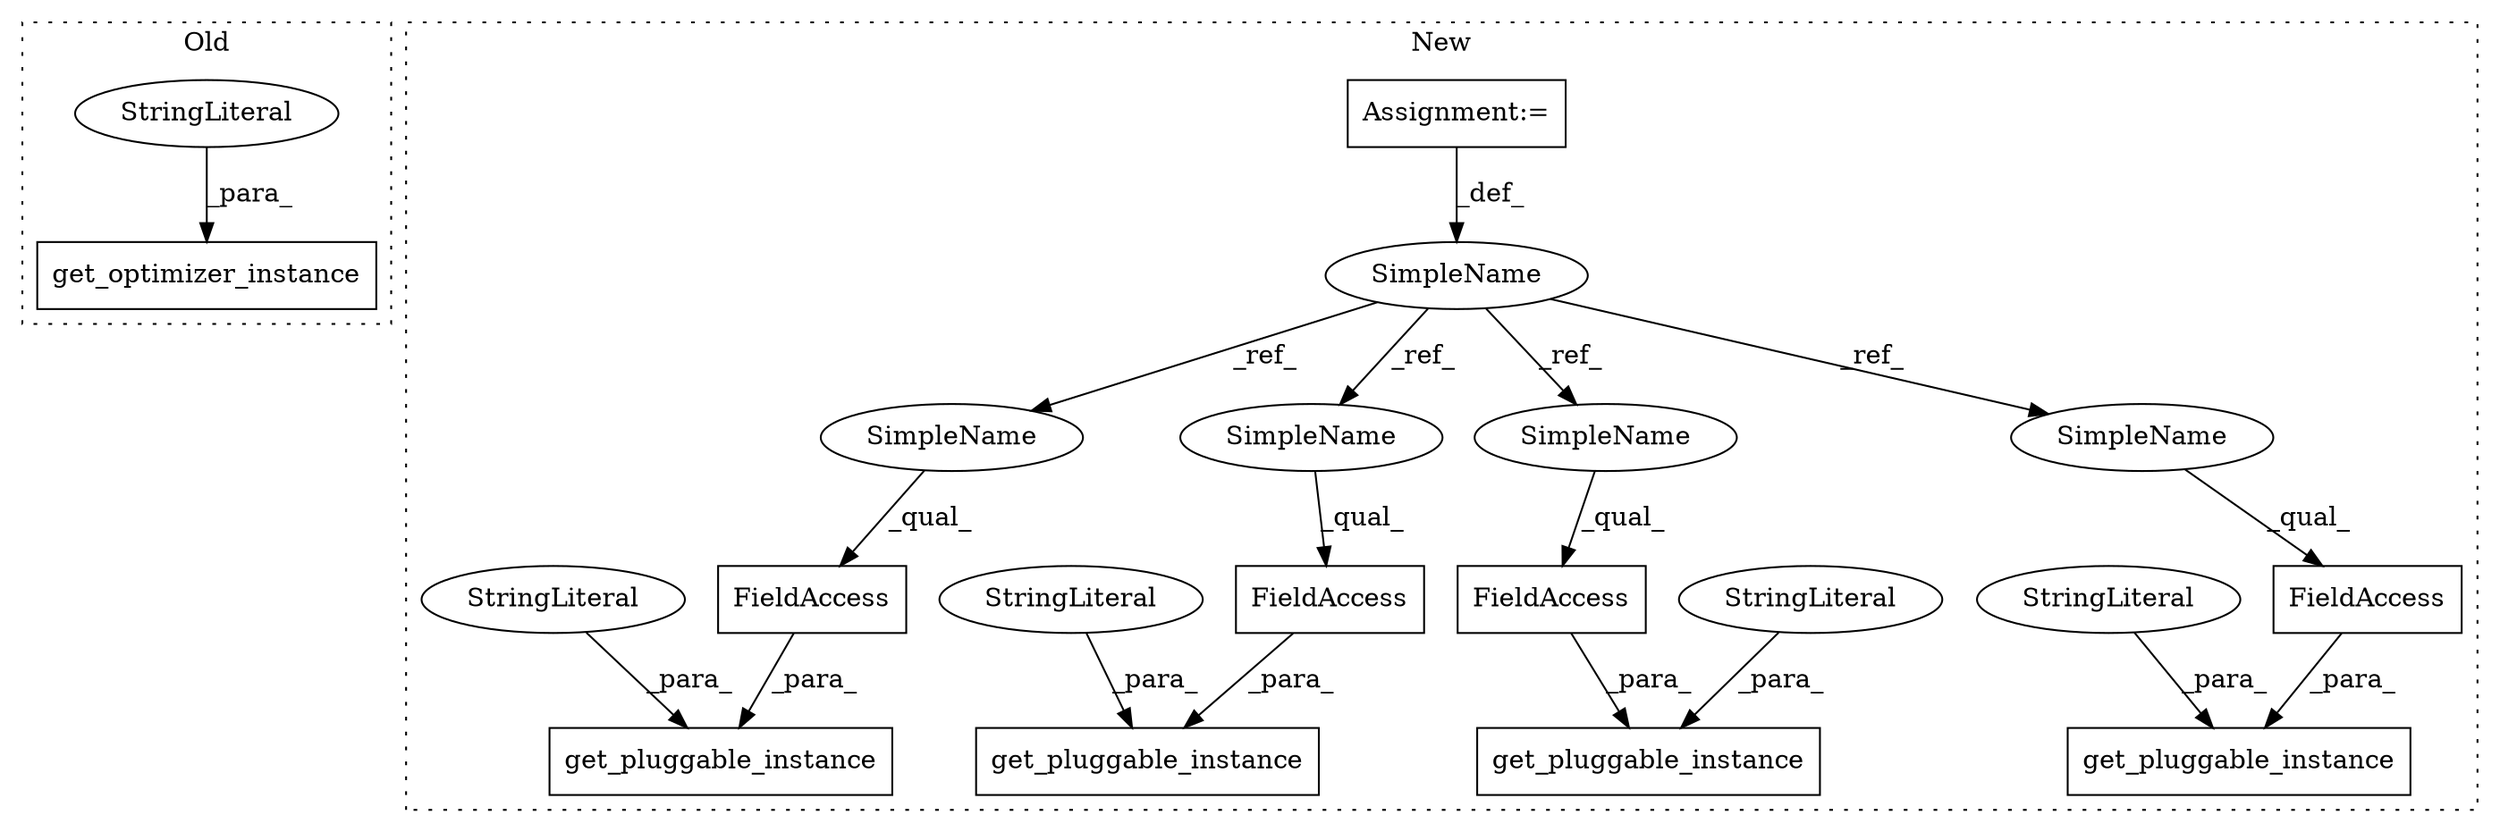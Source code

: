 digraph G {
subgraph cluster0 {
1 [label="get_optimizer_instance" a="32" s="2437,2466" l="23,1" shape="box"];
5 [label="StringLiteral" a="45" s="2460" l="6" shape="ellipse"];
label = "Old";
style="dotted";
}
subgraph cluster1 {
2 [label="get_pluggable_instance" a="32" s="2553,2624" l="23,1" shape="box"];
3 [label="FieldAccess" a="22" s="2576" l="25" shape="box"];
4 [label="Assignment:=" a="7" s="2136" l="13" shape="box"];
6 [label="StringLiteral" a="45" s="2602" l="22" shape="ellipse"];
7 [label="get_pluggable_instance" a="32" s="2395,2448" l="23,1" shape="box"];
8 [label="SimpleName" a="42" s="2136" l="13" shape="ellipse"];
9 [label="FieldAccess" a="22" s="2418" l="23" shape="box"];
10 [label="StringLiteral" a="45" s="2442" l="6" shape="ellipse"];
11 [label="get_pluggable_instance" a="32" s="2681,2741" l="23,1" shape="box"];
12 [label="FieldAccess" a="22" s="2704" l="30" shape="box"];
13 [label="get_pluggable_instance" a="32" s="2221,2286" l="23,1" shape="box"];
14 [label="FieldAccess" a="22" s="2244" l="23" shape="box"];
15 [label="StringLiteral" a="45" s="2735" l="6" shape="ellipse"];
16 [label="StringLiteral" a="45" s="2268" l="18" shape="ellipse"];
17 [label="SimpleName" a="42" s="2418" l="13" shape="ellipse"];
18 [label="SimpleName" a="42" s="2244" l="13" shape="ellipse"];
19 [label="SimpleName" a="42" s="2704" l="13" shape="ellipse"];
20 [label="SimpleName" a="42" s="2576" l="13" shape="ellipse"];
label = "New";
style="dotted";
}
3 -> 2 [label="_para_"];
4 -> 8 [label="_def_"];
5 -> 1 [label="_para_"];
6 -> 2 [label="_para_"];
8 -> 18 [label="_ref_"];
8 -> 17 [label="_ref_"];
8 -> 19 [label="_ref_"];
8 -> 20 [label="_ref_"];
9 -> 7 [label="_para_"];
10 -> 7 [label="_para_"];
12 -> 11 [label="_para_"];
14 -> 13 [label="_para_"];
15 -> 11 [label="_para_"];
16 -> 13 [label="_para_"];
17 -> 9 [label="_qual_"];
18 -> 14 [label="_qual_"];
19 -> 12 [label="_qual_"];
20 -> 3 [label="_qual_"];
}